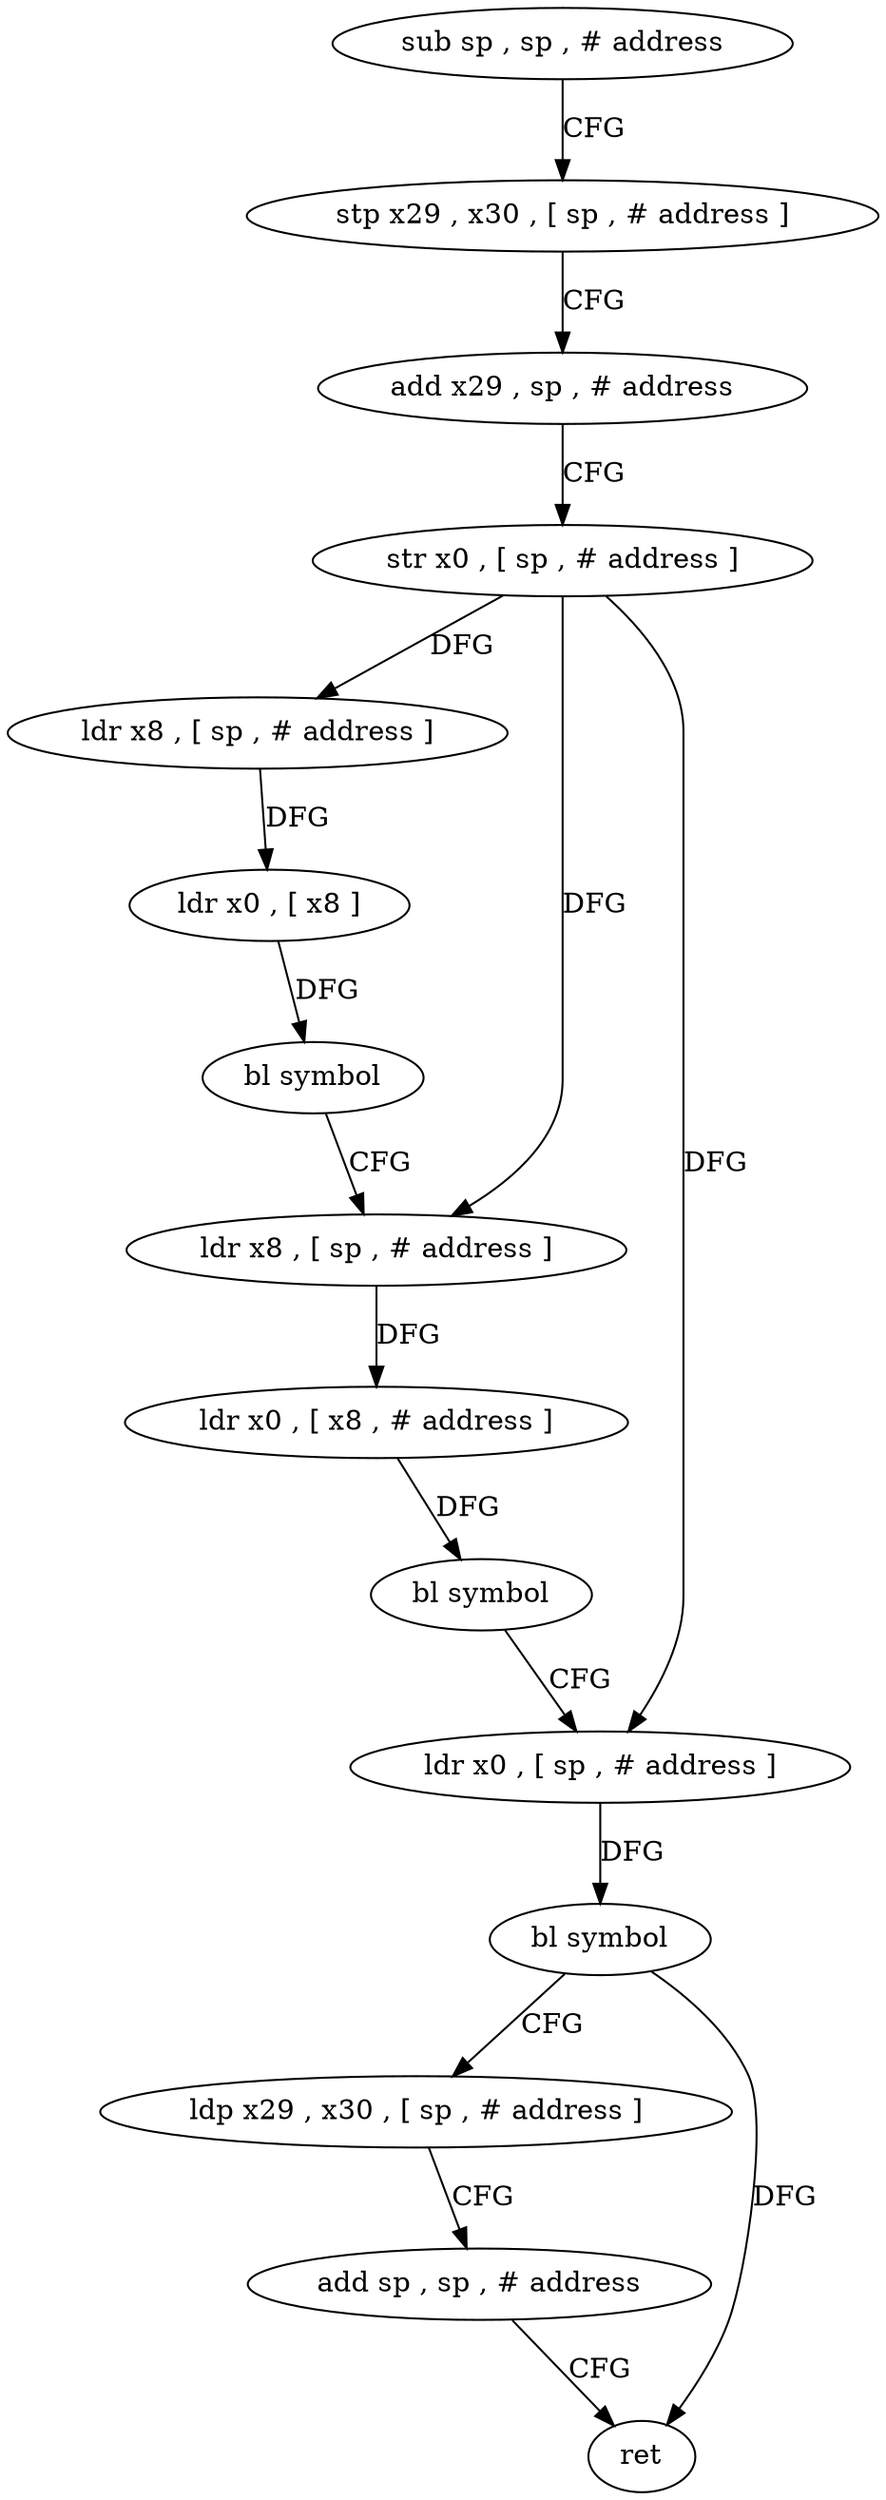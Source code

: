 digraph "func" {
"4221352" [label = "sub sp , sp , # address" ]
"4221356" [label = "stp x29 , x30 , [ sp , # address ]" ]
"4221360" [label = "add x29 , sp , # address" ]
"4221364" [label = "str x0 , [ sp , # address ]" ]
"4221368" [label = "ldr x8 , [ sp , # address ]" ]
"4221372" [label = "ldr x0 , [ x8 ]" ]
"4221376" [label = "bl symbol" ]
"4221380" [label = "ldr x8 , [ sp , # address ]" ]
"4221384" [label = "ldr x0 , [ x8 , # address ]" ]
"4221388" [label = "bl symbol" ]
"4221392" [label = "ldr x0 , [ sp , # address ]" ]
"4221396" [label = "bl symbol" ]
"4221400" [label = "ldp x29 , x30 , [ sp , # address ]" ]
"4221404" [label = "add sp , sp , # address" ]
"4221408" [label = "ret" ]
"4221352" -> "4221356" [ label = "CFG" ]
"4221356" -> "4221360" [ label = "CFG" ]
"4221360" -> "4221364" [ label = "CFG" ]
"4221364" -> "4221368" [ label = "DFG" ]
"4221364" -> "4221380" [ label = "DFG" ]
"4221364" -> "4221392" [ label = "DFG" ]
"4221368" -> "4221372" [ label = "DFG" ]
"4221372" -> "4221376" [ label = "DFG" ]
"4221376" -> "4221380" [ label = "CFG" ]
"4221380" -> "4221384" [ label = "DFG" ]
"4221384" -> "4221388" [ label = "DFG" ]
"4221388" -> "4221392" [ label = "CFG" ]
"4221392" -> "4221396" [ label = "DFG" ]
"4221396" -> "4221400" [ label = "CFG" ]
"4221396" -> "4221408" [ label = "DFG" ]
"4221400" -> "4221404" [ label = "CFG" ]
"4221404" -> "4221408" [ label = "CFG" ]
}
